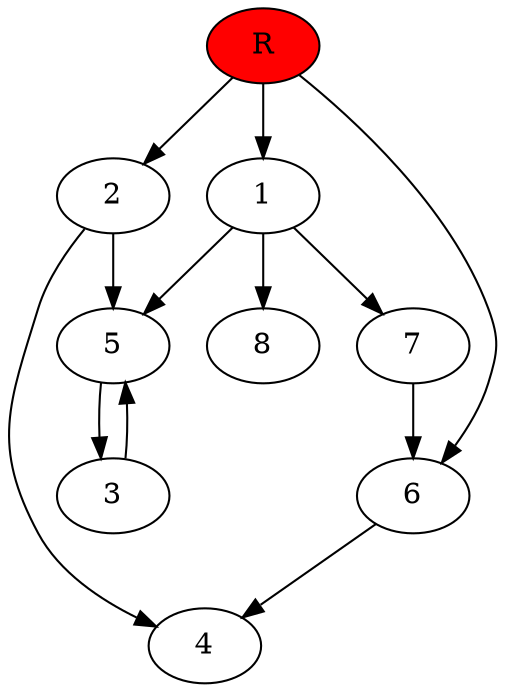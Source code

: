 digraph prb31805 {
	1
	2
	3
	4
	5
	6
	7
	8
	R [fillcolor="#ff0000" style=filled]
	1 -> 5
	1 -> 7
	1 -> 8
	2 -> 4
	2 -> 5
	3 -> 5
	5 -> 3
	6 -> 4
	7 -> 6
	R -> 1
	R -> 2
	R -> 6
}

